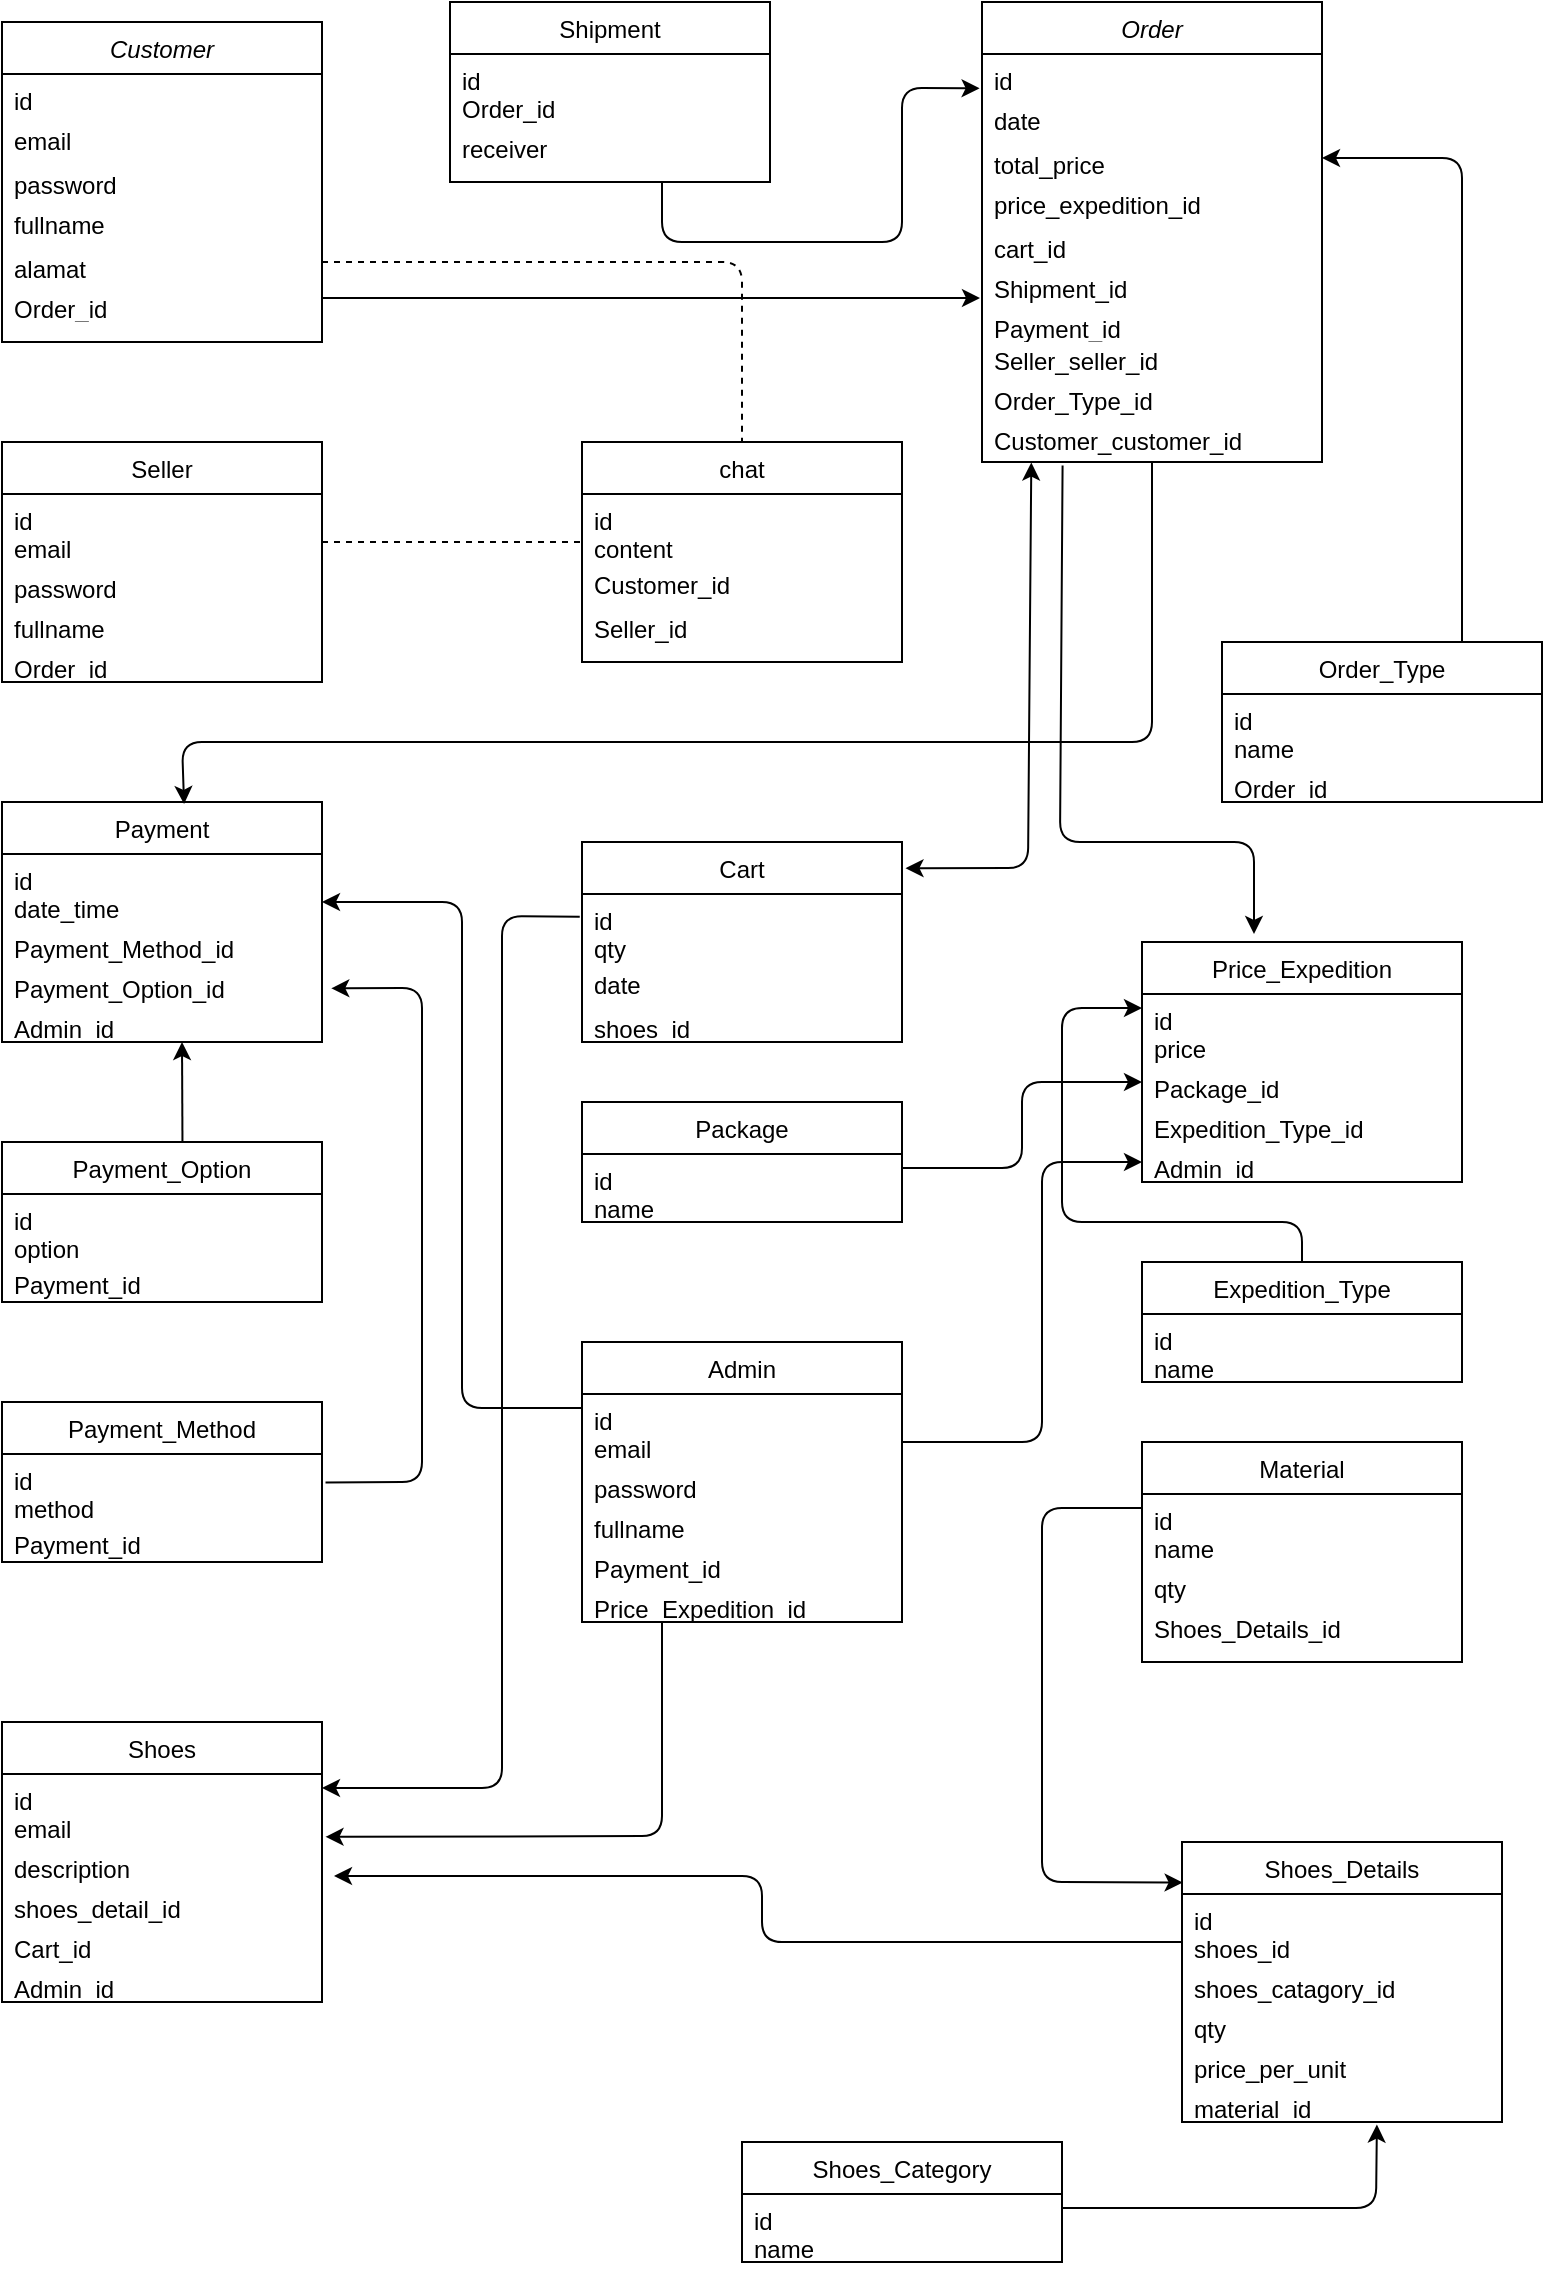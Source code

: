 <mxfile version="14.6.9" type="github">
  <diagram id="C5RBs43oDa-KdzZeNtuy" name="Page-1">
    <mxGraphModel dx="1304" dy="794" grid="1" gridSize="10" guides="1" tooltips="1" connect="1" arrows="1" fold="1" page="1" pageScale="1" pageWidth="827" pageHeight="1169" math="0" shadow="0">
      <root>
        <mxCell id="WIyWlLk6GJQsqaUBKTNV-0" />
        <mxCell id="WIyWlLk6GJQsqaUBKTNV-1" parent="WIyWlLk6GJQsqaUBKTNV-0" />
        <mxCell id="zkfFHV4jXpPFQw0GAbJ--0" value="Customer" style="swimlane;fontStyle=2;align=center;verticalAlign=top;childLayout=stackLayout;horizontal=1;startSize=26;horizontalStack=0;resizeParent=1;resizeLast=0;collapsible=1;marginBottom=0;rounded=0;shadow=0;strokeWidth=1;" parent="WIyWlLk6GJQsqaUBKTNV-1" vertex="1">
          <mxGeometry x="30" y="30" width="160" height="160" as="geometry">
            <mxRectangle x="220" y="120" width="160" height="26" as="alternateBounds" />
          </mxGeometry>
        </mxCell>
        <mxCell id="zkfFHV4jXpPFQw0GAbJ--1" value="id" style="text;align=left;verticalAlign=top;spacingLeft=4;spacingRight=4;overflow=hidden;rotatable=0;points=[[0,0.5],[1,0.5]];portConstraint=eastwest;" parent="zkfFHV4jXpPFQw0GAbJ--0" vertex="1">
          <mxGeometry y="26" width="160" height="20" as="geometry" />
        </mxCell>
        <mxCell id="zkfFHV4jXpPFQw0GAbJ--2" value="email" style="text;align=left;verticalAlign=top;spacingLeft=4;spacingRight=4;overflow=hidden;rotatable=0;points=[[0,0.5],[1,0.5]];portConstraint=eastwest;rounded=0;shadow=0;html=0;" parent="zkfFHV4jXpPFQw0GAbJ--0" vertex="1">
          <mxGeometry y="46" width="160" height="22" as="geometry" />
        </mxCell>
        <mxCell id="1R2MW2SFfJuGXuN4urj5-0" value="password" style="text;align=left;verticalAlign=top;spacingLeft=4;spacingRight=4;overflow=hidden;rotatable=0;points=[[0,0.5],[1,0.5]];portConstraint=eastwest;rounded=0;shadow=0;html=0;" vertex="1" parent="zkfFHV4jXpPFQw0GAbJ--0">
          <mxGeometry y="68" width="160" height="20" as="geometry" />
        </mxCell>
        <mxCell id="zkfFHV4jXpPFQw0GAbJ--3" value="fullname" style="text;align=left;verticalAlign=top;spacingLeft=4;spacingRight=4;overflow=hidden;rotatable=0;points=[[0,0.5],[1,0.5]];portConstraint=eastwest;rounded=0;shadow=0;html=0;" parent="zkfFHV4jXpPFQw0GAbJ--0" vertex="1">
          <mxGeometry y="88" width="160" height="22" as="geometry" />
        </mxCell>
        <mxCell id="1R2MW2SFfJuGXuN4urj5-1" value="alamat" style="text;align=left;verticalAlign=top;spacingLeft=4;spacingRight=4;overflow=hidden;rotatable=0;points=[[0,0.5],[1,0.5]];portConstraint=eastwest;rounded=0;shadow=0;html=0;" vertex="1" parent="zkfFHV4jXpPFQw0GAbJ--0">
          <mxGeometry y="110" width="160" height="20" as="geometry" />
        </mxCell>
        <mxCell id="1R2MW2SFfJuGXuN4urj5-2" value="Order_id" style="text;align=left;verticalAlign=top;spacingLeft=4;spacingRight=4;overflow=hidden;rotatable=0;points=[[0,0.5],[1,0.5]];portConstraint=eastwest;rounded=0;shadow=0;html=0;" vertex="1" parent="zkfFHV4jXpPFQw0GAbJ--0">
          <mxGeometry y="130" width="160" height="16" as="geometry" />
        </mxCell>
        <mxCell id="zkfFHV4jXpPFQw0GAbJ--6" value="Seller" style="swimlane;fontStyle=0;align=center;verticalAlign=top;childLayout=stackLayout;horizontal=1;startSize=26;horizontalStack=0;resizeParent=1;resizeLast=0;collapsible=1;marginBottom=0;rounded=0;shadow=0;strokeWidth=1;" parent="WIyWlLk6GJQsqaUBKTNV-1" vertex="1">
          <mxGeometry x="30" y="240" width="160" height="120" as="geometry">
            <mxRectangle x="130" y="380" width="160" height="26" as="alternateBounds" />
          </mxGeometry>
        </mxCell>
        <mxCell id="zkfFHV4jXpPFQw0GAbJ--7" value="id" style="text;align=left;verticalAlign=top;spacingLeft=4;spacingRight=4;overflow=hidden;rotatable=0;points=[[0,0.5],[1,0.5]];portConstraint=eastwest;" parent="zkfFHV4jXpPFQw0GAbJ--6" vertex="1">
          <mxGeometry y="26" width="160" height="14" as="geometry" />
        </mxCell>
        <mxCell id="zkfFHV4jXpPFQw0GAbJ--8" value="email" style="text;align=left;verticalAlign=top;spacingLeft=4;spacingRight=4;overflow=hidden;rotatable=0;points=[[0,0.5],[1,0.5]];portConstraint=eastwest;rounded=0;shadow=0;html=0;" parent="zkfFHV4jXpPFQw0GAbJ--6" vertex="1">
          <mxGeometry y="40" width="160" height="20" as="geometry" />
        </mxCell>
        <mxCell id="1R2MW2SFfJuGXuN4urj5-25" value="password" style="text;align=left;verticalAlign=top;spacingLeft=4;spacingRight=4;overflow=hidden;rotatable=0;points=[[0,0.5],[1,0.5]];portConstraint=eastwest;rounded=0;shadow=0;html=0;" vertex="1" parent="zkfFHV4jXpPFQw0GAbJ--6">
          <mxGeometry y="60" width="160" height="20" as="geometry" />
        </mxCell>
        <mxCell id="1R2MW2SFfJuGXuN4urj5-26" value="fullname" style="text;align=left;verticalAlign=top;spacingLeft=4;spacingRight=4;overflow=hidden;rotatable=0;points=[[0,0.5],[1,0.5]];portConstraint=eastwest;rounded=0;shadow=0;html=0;" vertex="1" parent="zkfFHV4jXpPFQw0GAbJ--6">
          <mxGeometry y="80" width="160" height="20" as="geometry" />
        </mxCell>
        <mxCell id="1R2MW2SFfJuGXuN4urj5-27" value="Order_id" style="text;align=left;verticalAlign=top;spacingLeft=4;spacingRight=4;overflow=hidden;rotatable=0;points=[[0,0.5],[1,0.5]];portConstraint=eastwest;rounded=0;shadow=0;html=0;" vertex="1" parent="zkfFHV4jXpPFQw0GAbJ--6">
          <mxGeometry y="100" width="160" height="20" as="geometry" />
        </mxCell>
        <mxCell id="zkfFHV4jXpPFQw0GAbJ--13" value="chat" style="swimlane;fontStyle=0;align=center;verticalAlign=top;childLayout=stackLayout;horizontal=1;startSize=26;horizontalStack=0;resizeParent=1;resizeLast=0;collapsible=1;marginBottom=0;rounded=0;shadow=0;strokeWidth=1;" parent="WIyWlLk6GJQsqaUBKTNV-1" vertex="1">
          <mxGeometry x="320" y="240" width="160" height="110" as="geometry">
            <mxRectangle x="340" y="380" width="170" height="26" as="alternateBounds" />
          </mxGeometry>
        </mxCell>
        <mxCell id="zkfFHV4jXpPFQw0GAbJ--14" value="id&#xa;" style="text;align=left;verticalAlign=top;spacingLeft=4;spacingRight=4;overflow=hidden;rotatable=0;points=[[0,0.5],[1,0.5]];portConstraint=eastwest;" parent="zkfFHV4jXpPFQw0GAbJ--13" vertex="1">
          <mxGeometry y="26" width="160" height="14" as="geometry" />
        </mxCell>
        <mxCell id="1R2MW2SFfJuGXuN4urj5-21" value="content" style="text;align=left;verticalAlign=top;spacingLeft=4;spacingRight=4;overflow=hidden;rotatable=0;points=[[0,0.5],[1,0.5]];portConstraint=eastwest;" vertex="1" parent="zkfFHV4jXpPFQw0GAbJ--13">
          <mxGeometry y="40" width="160" height="18" as="geometry" />
        </mxCell>
        <mxCell id="1R2MW2SFfJuGXuN4urj5-23" value="Customer_id" style="text;align=left;verticalAlign=top;spacingLeft=4;spacingRight=4;overflow=hidden;rotatable=0;points=[[0,0.5],[1,0.5]];portConstraint=eastwest;" vertex="1" parent="zkfFHV4jXpPFQw0GAbJ--13">
          <mxGeometry y="58" width="160" height="22" as="geometry" />
        </mxCell>
        <mxCell id="1R2MW2SFfJuGXuN4urj5-24" value="Seller_id" style="text;align=left;verticalAlign=top;spacingLeft=4;spacingRight=4;overflow=hidden;rotatable=0;points=[[0,0.5],[1,0.5]];portConstraint=eastwest;" vertex="1" parent="zkfFHV4jXpPFQw0GAbJ--13">
          <mxGeometry y="80" width="160" height="18" as="geometry" />
        </mxCell>
        <mxCell id="1R2MW2SFfJuGXuN4urj5-7" value="Order" style="swimlane;fontStyle=2;align=center;verticalAlign=top;childLayout=stackLayout;horizontal=1;startSize=26;horizontalStack=0;resizeParent=1;resizeLast=0;collapsible=1;marginBottom=0;rounded=0;shadow=0;strokeWidth=1;" vertex="1" parent="WIyWlLk6GJQsqaUBKTNV-1">
          <mxGeometry x="520" y="20" width="170" height="230" as="geometry">
            <mxRectangle x="220" y="120" width="160" height="26" as="alternateBounds" />
          </mxGeometry>
        </mxCell>
        <mxCell id="1R2MW2SFfJuGXuN4urj5-8" value="id" style="text;align=left;verticalAlign=top;spacingLeft=4;spacingRight=4;overflow=hidden;rotatable=0;points=[[0,0.5],[1,0.5]];portConstraint=eastwest;" vertex="1" parent="1R2MW2SFfJuGXuN4urj5-7">
          <mxGeometry y="26" width="170" height="20" as="geometry" />
        </mxCell>
        <mxCell id="1R2MW2SFfJuGXuN4urj5-9" value="date" style="text;align=left;verticalAlign=top;spacingLeft=4;spacingRight=4;overflow=hidden;rotatable=0;points=[[0,0.5],[1,0.5]];portConstraint=eastwest;rounded=0;shadow=0;html=0;" vertex="1" parent="1R2MW2SFfJuGXuN4urj5-7">
          <mxGeometry y="46" width="170" height="22" as="geometry" />
        </mxCell>
        <mxCell id="1R2MW2SFfJuGXuN4urj5-10" value="total_price" style="text;align=left;verticalAlign=top;spacingLeft=4;spacingRight=4;overflow=hidden;rotatable=0;points=[[0,0.5],[1,0.5]];portConstraint=eastwest;rounded=0;shadow=0;html=0;" vertex="1" parent="1R2MW2SFfJuGXuN4urj5-7">
          <mxGeometry y="68" width="170" height="20" as="geometry" />
        </mxCell>
        <mxCell id="1R2MW2SFfJuGXuN4urj5-11" value="price_expedition_id" style="text;align=left;verticalAlign=top;spacingLeft=4;spacingRight=4;overflow=hidden;rotatable=0;points=[[0,0.5],[1,0.5]];portConstraint=eastwest;rounded=0;shadow=0;html=0;" vertex="1" parent="1R2MW2SFfJuGXuN4urj5-7">
          <mxGeometry y="88" width="170" height="22" as="geometry" />
        </mxCell>
        <mxCell id="1R2MW2SFfJuGXuN4urj5-12" value="cart_id" style="text;align=left;verticalAlign=top;spacingLeft=4;spacingRight=4;overflow=hidden;rotatable=0;points=[[0,0.5],[1,0.5]];portConstraint=eastwest;rounded=0;shadow=0;html=0;" vertex="1" parent="1R2MW2SFfJuGXuN4urj5-7">
          <mxGeometry y="110" width="170" height="20" as="geometry" />
        </mxCell>
        <mxCell id="1R2MW2SFfJuGXuN4urj5-146" value="Shipment_id" style="text;align=left;verticalAlign=top;spacingLeft=4;spacingRight=4;overflow=hidden;rotatable=0;points=[[0,0.5],[1,0.5]];portConstraint=eastwest;" vertex="1" parent="1R2MW2SFfJuGXuN4urj5-7">
          <mxGeometry y="130" width="170" height="20" as="geometry" />
        </mxCell>
        <mxCell id="1R2MW2SFfJuGXuN4urj5-13" value="Payment_id" style="text;align=left;verticalAlign=top;spacingLeft=4;spacingRight=4;overflow=hidden;rotatable=0;points=[[0,0.5],[1,0.5]];portConstraint=eastwest;rounded=0;shadow=0;html=0;" vertex="1" parent="1R2MW2SFfJuGXuN4urj5-7">
          <mxGeometry y="150" width="170" height="16" as="geometry" />
        </mxCell>
        <mxCell id="1R2MW2SFfJuGXuN4urj5-19" value="Seller_seller_id" style="text;align=left;verticalAlign=top;spacingLeft=4;spacingRight=4;overflow=hidden;rotatable=0;points=[[0,0.5],[1,0.5]];portConstraint=eastwest;rounded=0;shadow=0;html=0;" vertex="1" parent="1R2MW2SFfJuGXuN4urj5-7">
          <mxGeometry y="166" width="170" height="20" as="geometry" />
        </mxCell>
        <mxCell id="1R2MW2SFfJuGXuN4urj5-18" value="Order_Type_id" style="text;align=left;verticalAlign=top;spacingLeft=4;spacingRight=4;overflow=hidden;rotatable=0;points=[[0,0.5],[1,0.5]];portConstraint=eastwest;rounded=0;shadow=0;html=0;" vertex="1" parent="1R2MW2SFfJuGXuN4urj5-7">
          <mxGeometry y="186" width="170" height="20" as="geometry" />
        </mxCell>
        <mxCell id="1R2MW2SFfJuGXuN4urj5-16" value="Customer_customer_id" style="text;align=left;verticalAlign=top;spacingLeft=4;spacingRight=4;overflow=hidden;rotatable=0;points=[[0,0.5],[1,0.5]];portConstraint=eastwest;rounded=0;shadow=0;html=0;" vertex="1" parent="1R2MW2SFfJuGXuN4urj5-7">
          <mxGeometry y="206" width="170" height="20" as="geometry" />
        </mxCell>
        <mxCell id="1R2MW2SFfJuGXuN4urj5-28" value="Order_Type" style="swimlane;fontStyle=0;align=center;verticalAlign=top;childLayout=stackLayout;horizontal=1;startSize=26;horizontalStack=0;resizeParent=1;resizeLast=0;collapsible=1;marginBottom=0;rounded=0;shadow=0;strokeWidth=1;" vertex="1" parent="WIyWlLk6GJQsqaUBKTNV-1">
          <mxGeometry x="640" y="340" width="160" height="80" as="geometry">
            <mxRectangle x="130" y="380" width="160" height="26" as="alternateBounds" />
          </mxGeometry>
        </mxCell>
        <mxCell id="1R2MW2SFfJuGXuN4urj5-29" value="id" style="text;align=left;verticalAlign=top;spacingLeft=4;spacingRight=4;overflow=hidden;rotatable=0;points=[[0,0.5],[1,0.5]];portConstraint=eastwest;" vertex="1" parent="1R2MW2SFfJuGXuN4urj5-28">
          <mxGeometry y="26" width="160" height="14" as="geometry" />
        </mxCell>
        <mxCell id="1R2MW2SFfJuGXuN4urj5-30" value="name" style="text;align=left;verticalAlign=top;spacingLeft=4;spacingRight=4;overflow=hidden;rotatable=0;points=[[0,0.5],[1,0.5]];portConstraint=eastwest;rounded=0;shadow=0;html=0;" vertex="1" parent="1R2MW2SFfJuGXuN4urj5-28">
          <mxGeometry y="40" width="160" height="20" as="geometry" />
        </mxCell>
        <mxCell id="1R2MW2SFfJuGXuN4urj5-31" value="Order_id" style="text;align=left;verticalAlign=top;spacingLeft=4;spacingRight=4;overflow=hidden;rotatable=0;points=[[0,0.5],[1,0.5]];portConstraint=eastwest;rounded=0;shadow=0;html=0;" vertex="1" parent="1R2MW2SFfJuGXuN4urj5-28">
          <mxGeometry y="60" width="160" height="20" as="geometry" />
        </mxCell>
        <mxCell id="1R2MW2SFfJuGXuN4urj5-34" value="Expedition_Type" style="swimlane;fontStyle=0;align=center;verticalAlign=top;childLayout=stackLayout;horizontal=1;startSize=26;horizontalStack=0;resizeParent=1;resizeLast=0;collapsible=1;marginBottom=0;rounded=0;shadow=0;strokeWidth=1;" vertex="1" parent="WIyWlLk6GJQsqaUBKTNV-1">
          <mxGeometry x="600" y="650" width="160" height="60" as="geometry">
            <mxRectangle x="130" y="380" width="160" height="26" as="alternateBounds" />
          </mxGeometry>
        </mxCell>
        <mxCell id="1R2MW2SFfJuGXuN4urj5-35" value="id" style="text;align=left;verticalAlign=top;spacingLeft=4;spacingRight=4;overflow=hidden;rotatable=0;points=[[0,0.5],[1,0.5]];portConstraint=eastwest;" vertex="1" parent="1R2MW2SFfJuGXuN4urj5-34">
          <mxGeometry y="26" width="160" height="14" as="geometry" />
        </mxCell>
        <mxCell id="1R2MW2SFfJuGXuN4urj5-36" value="name" style="text;align=left;verticalAlign=top;spacingLeft=4;spacingRight=4;overflow=hidden;rotatable=0;points=[[0,0.5],[1,0.5]];portConstraint=eastwest;rounded=0;shadow=0;html=0;" vertex="1" parent="1R2MW2SFfJuGXuN4urj5-34">
          <mxGeometry y="40" width="160" height="20" as="geometry" />
        </mxCell>
        <mxCell id="1R2MW2SFfJuGXuN4urj5-38" value="Price_Expedition" style="swimlane;fontStyle=0;align=center;verticalAlign=top;childLayout=stackLayout;horizontal=1;startSize=26;horizontalStack=0;resizeParent=1;resizeLast=0;collapsible=1;marginBottom=0;rounded=0;shadow=0;strokeWidth=1;" vertex="1" parent="WIyWlLk6GJQsqaUBKTNV-1">
          <mxGeometry x="600" y="490" width="160" height="120" as="geometry">
            <mxRectangle x="130" y="380" width="160" height="26" as="alternateBounds" />
          </mxGeometry>
        </mxCell>
        <mxCell id="1R2MW2SFfJuGXuN4urj5-39" value="id" style="text;align=left;verticalAlign=top;spacingLeft=4;spacingRight=4;overflow=hidden;rotatable=0;points=[[0,0.5],[1,0.5]];portConstraint=eastwest;" vertex="1" parent="1R2MW2SFfJuGXuN4urj5-38">
          <mxGeometry y="26" width="160" height="14" as="geometry" />
        </mxCell>
        <mxCell id="1R2MW2SFfJuGXuN4urj5-40" value="price" style="text;align=left;verticalAlign=top;spacingLeft=4;spacingRight=4;overflow=hidden;rotatable=0;points=[[0,0.5],[1,0.5]];portConstraint=eastwest;rounded=0;shadow=0;html=0;" vertex="1" parent="1R2MW2SFfJuGXuN4urj5-38">
          <mxGeometry y="40" width="160" height="20" as="geometry" />
        </mxCell>
        <mxCell id="1R2MW2SFfJuGXuN4urj5-41" value="Package_id" style="text;align=left;verticalAlign=top;spacingLeft=4;spacingRight=4;overflow=hidden;rotatable=0;points=[[0,0.5],[1,0.5]];portConstraint=eastwest;rounded=0;shadow=0;html=0;" vertex="1" parent="1R2MW2SFfJuGXuN4urj5-38">
          <mxGeometry y="60" width="160" height="20" as="geometry" />
        </mxCell>
        <mxCell id="1R2MW2SFfJuGXuN4urj5-42" value="Expedition_Type_id" style="text;align=left;verticalAlign=top;spacingLeft=4;spacingRight=4;overflow=hidden;rotatable=0;points=[[0,0.5],[1,0.5]];portConstraint=eastwest;rounded=0;shadow=0;html=0;" vertex="1" parent="1R2MW2SFfJuGXuN4urj5-38">
          <mxGeometry y="80" width="160" height="20" as="geometry" />
        </mxCell>
        <mxCell id="1R2MW2SFfJuGXuN4urj5-43" value="Admin_id" style="text;align=left;verticalAlign=top;spacingLeft=4;spacingRight=4;overflow=hidden;rotatable=0;points=[[0,0.5],[1,0.5]];portConstraint=eastwest;rounded=0;shadow=0;html=0;" vertex="1" parent="1R2MW2SFfJuGXuN4urj5-38">
          <mxGeometry y="100" width="160" height="20" as="geometry" />
        </mxCell>
        <mxCell id="1R2MW2SFfJuGXuN4urj5-47" value="Cart" style="swimlane;fontStyle=0;align=center;verticalAlign=top;childLayout=stackLayout;horizontal=1;startSize=26;horizontalStack=0;resizeParent=1;resizeLast=0;collapsible=1;marginBottom=0;rounded=0;shadow=0;strokeWidth=1;" vertex="1" parent="WIyWlLk6GJQsqaUBKTNV-1">
          <mxGeometry x="320" y="440" width="160" height="100" as="geometry">
            <mxRectangle x="340" y="380" width="170" height="26" as="alternateBounds" />
          </mxGeometry>
        </mxCell>
        <mxCell id="1R2MW2SFfJuGXuN4urj5-48" value="id" style="text;align=left;verticalAlign=top;spacingLeft=4;spacingRight=4;overflow=hidden;rotatable=0;points=[[0,0.5],[1,0.5]];portConstraint=eastwest;" vertex="1" parent="1R2MW2SFfJuGXuN4urj5-47">
          <mxGeometry y="26" width="160" height="14" as="geometry" />
        </mxCell>
        <mxCell id="1R2MW2SFfJuGXuN4urj5-49" value="qty" style="text;align=left;verticalAlign=top;spacingLeft=4;spacingRight=4;overflow=hidden;rotatable=0;points=[[0,0.5],[1,0.5]];portConstraint=eastwest;" vertex="1" parent="1R2MW2SFfJuGXuN4urj5-47">
          <mxGeometry y="40" width="160" height="18" as="geometry" />
        </mxCell>
        <mxCell id="1R2MW2SFfJuGXuN4urj5-50" value="date" style="text;align=left;verticalAlign=top;spacingLeft=4;spacingRight=4;overflow=hidden;rotatable=0;points=[[0,0.5],[1,0.5]];portConstraint=eastwest;" vertex="1" parent="1R2MW2SFfJuGXuN4urj5-47">
          <mxGeometry y="58" width="160" height="22" as="geometry" />
        </mxCell>
        <mxCell id="1R2MW2SFfJuGXuN4urj5-51" value="shoes_id" style="text;align=left;verticalAlign=top;spacingLeft=4;spacingRight=4;overflow=hidden;rotatable=0;points=[[0,0.5],[1,0.5]];portConstraint=eastwest;" vertex="1" parent="1R2MW2SFfJuGXuN4urj5-47">
          <mxGeometry y="80" width="160" height="18" as="geometry" />
        </mxCell>
        <mxCell id="1R2MW2SFfJuGXuN4urj5-52" value="Payment" style="swimlane;fontStyle=0;align=center;verticalAlign=top;childLayout=stackLayout;horizontal=1;startSize=26;horizontalStack=0;resizeParent=1;resizeLast=0;collapsible=1;marginBottom=0;rounded=0;shadow=0;strokeWidth=1;" vertex="1" parent="WIyWlLk6GJQsqaUBKTNV-1">
          <mxGeometry x="30" y="420" width="160" height="120" as="geometry">
            <mxRectangle x="130" y="380" width="160" height="26" as="alternateBounds" />
          </mxGeometry>
        </mxCell>
        <mxCell id="1R2MW2SFfJuGXuN4urj5-53" value="id" style="text;align=left;verticalAlign=top;spacingLeft=4;spacingRight=4;overflow=hidden;rotatable=0;points=[[0,0.5],[1,0.5]];portConstraint=eastwest;" vertex="1" parent="1R2MW2SFfJuGXuN4urj5-52">
          <mxGeometry y="26" width="160" height="14" as="geometry" />
        </mxCell>
        <mxCell id="1R2MW2SFfJuGXuN4urj5-54" value="date_time" style="text;align=left;verticalAlign=top;spacingLeft=4;spacingRight=4;overflow=hidden;rotatable=0;points=[[0,0.5],[1,0.5]];portConstraint=eastwest;rounded=0;shadow=0;html=0;" vertex="1" parent="1R2MW2SFfJuGXuN4urj5-52">
          <mxGeometry y="40" width="160" height="20" as="geometry" />
        </mxCell>
        <mxCell id="1R2MW2SFfJuGXuN4urj5-55" value="Payment_Method_id" style="text;align=left;verticalAlign=top;spacingLeft=4;spacingRight=4;overflow=hidden;rotatable=0;points=[[0,0.5],[1,0.5]];portConstraint=eastwest;rounded=0;shadow=0;html=0;" vertex="1" parent="1R2MW2SFfJuGXuN4urj5-52">
          <mxGeometry y="60" width="160" height="20" as="geometry" />
        </mxCell>
        <mxCell id="1R2MW2SFfJuGXuN4urj5-56" value="Payment_Option_id" style="text;align=left;verticalAlign=top;spacingLeft=4;spacingRight=4;overflow=hidden;rotatable=0;points=[[0,0.5],[1,0.5]];portConstraint=eastwest;rounded=0;shadow=0;html=0;" vertex="1" parent="1R2MW2SFfJuGXuN4urj5-52">
          <mxGeometry y="80" width="160" height="20" as="geometry" />
        </mxCell>
        <mxCell id="1R2MW2SFfJuGXuN4urj5-57" value="Admin_id" style="text;align=left;verticalAlign=top;spacingLeft=4;spacingRight=4;overflow=hidden;rotatable=0;points=[[0,0.5],[1,0.5]];portConstraint=eastwest;rounded=0;shadow=0;html=0;" vertex="1" parent="1R2MW2SFfJuGXuN4urj5-52">
          <mxGeometry y="100" width="160" height="20" as="geometry" />
        </mxCell>
        <mxCell id="1R2MW2SFfJuGXuN4urj5-58" value="Payment_Option" style="swimlane;fontStyle=0;align=center;verticalAlign=top;childLayout=stackLayout;horizontal=1;startSize=26;horizontalStack=0;resizeParent=1;resizeLast=0;collapsible=1;marginBottom=0;rounded=0;shadow=0;strokeWidth=1;" vertex="1" parent="WIyWlLk6GJQsqaUBKTNV-1">
          <mxGeometry x="30" y="590" width="160" height="80" as="geometry">
            <mxRectangle x="340" y="380" width="170" height="26" as="alternateBounds" />
          </mxGeometry>
        </mxCell>
        <mxCell id="1R2MW2SFfJuGXuN4urj5-59" value="id&#xa;" style="text;align=left;verticalAlign=top;spacingLeft=4;spacingRight=4;overflow=hidden;rotatable=0;points=[[0,0.5],[1,0.5]];portConstraint=eastwest;" vertex="1" parent="1R2MW2SFfJuGXuN4urj5-58">
          <mxGeometry y="26" width="160" height="14" as="geometry" />
        </mxCell>
        <mxCell id="1R2MW2SFfJuGXuN4urj5-60" value="option" style="text;align=left;verticalAlign=top;spacingLeft=4;spacingRight=4;overflow=hidden;rotatable=0;points=[[0,0.5],[1,0.5]];portConstraint=eastwest;" vertex="1" parent="1R2MW2SFfJuGXuN4urj5-58">
          <mxGeometry y="40" width="160" height="18" as="geometry" />
        </mxCell>
        <mxCell id="1R2MW2SFfJuGXuN4urj5-61" value="Payment_id" style="text;align=left;verticalAlign=top;spacingLeft=4;spacingRight=4;overflow=hidden;rotatable=0;points=[[0,0.5],[1,0.5]];portConstraint=eastwest;" vertex="1" parent="1R2MW2SFfJuGXuN4urj5-58">
          <mxGeometry y="58" width="160" height="22" as="geometry" />
        </mxCell>
        <mxCell id="1R2MW2SFfJuGXuN4urj5-63" value="Package" style="swimlane;fontStyle=0;align=center;verticalAlign=top;childLayout=stackLayout;horizontal=1;startSize=26;horizontalStack=0;resizeParent=1;resizeLast=0;collapsible=1;marginBottom=0;rounded=0;shadow=0;strokeWidth=1;" vertex="1" parent="WIyWlLk6GJQsqaUBKTNV-1">
          <mxGeometry x="320" y="570" width="160" height="60" as="geometry">
            <mxRectangle x="130" y="380" width="160" height="26" as="alternateBounds" />
          </mxGeometry>
        </mxCell>
        <mxCell id="1R2MW2SFfJuGXuN4urj5-64" value="id" style="text;align=left;verticalAlign=top;spacingLeft=4;spacingRight=4;overflow=hidden;rotatable=0;points=[[0,0.5],[1,0.5]];portConstraint=eastwest;" vertex="1" parent="1R2MW2SFfJuGXuN4urj5-63">
          <mxGeometry y="26" width="160" height="14" as="geometry" />
        </mxCell>
        <mxCell id="1R2MW2SFfJuGXuN4urj5-65" value="name" style="text;align=left;verticalAlign=top;spacingLeft=4;spacingRight=4;overflow=hidden;rotatable=0;points=[[0,0.5],[1,0.5]];portConstraint=eastwest;rounded=0;shadow=0;html=0;" vertex="1" parent="1R2MW2SFfJuGXuN4urj5-63">
          <mxGeometry y="40" width="160" height="20" as="geometry" />
        </mxCell>
        <mxCell id="1R2MW2SFfJuGXuN4urj5-66" value="Payment_Method" style="swimlane;fontStyle=0;align=center;verticalAlign=top;childLayout=stackLayout;horizontal=1;startSize=26;horizontalStack=0;resizeParent=1;resizeLast=0;collapsible=1;marginBottom=0;rounded=0;shadow=0;strokeWidth=1;" vertex="1" parent="WIyWlLk6GJQsqaUBKTNV-1">
          <mxGeometry x="30" y="720" width="160" height="80" as="geometry">
            <mxRectangle x="340" y="380" width="170" height="26" as="alternateBounds" />
          </mxGeometry>
        </mxCell>
        <mxCell id="1R2MW2SFfJuGXuN4urj5-67" value="id&#xa;" style="text;align=left;verticalAlign=top;spacingLeft=4;spacingRight=4;overflow=hidden;rotatable=0;points=[[0,0.5],[1,0.5]];portConstraint=eastwest;" vertex="1" parent="1R2MW2SFfJuGXuN4urj5-66">
          <mxGeometry y="26" width="160" height="14" as="geometry" />
        </mxCell>
        <mxCell id="1R2MW2SFfJuGXuN4urj5-68" value="method" style="text;align=left;verticalAlign=top;spacingLeft=4;spacingRight=4;overflow=hidden;rotatable=0;points=[[0,0.5],[1,0.5]];portConstraint=eastwest;" vertex="1" parent="1R2MW2SFfJuGXuN4urj5-66">
          <mxGeometry y="40" width="160" height="18" as="geometry" />
        </mxCell>
        <mxCell id="1R2MW2SFfJuGXuN4urj5-69" value="Payment_id" style="text;align=left;verticalAlign=top;spacingLeft=4;spacingRight=4;overflow=hidden;rotatable=0;points=[[0,0.5],[1,0.5]];portConstraint=eastwest;" vertex="1" parent="1R2MW2SFfJuGXuN4urj5-66">
          <mxGeometry y="58" width="160" height="22" as="geometry" />
        </mxCell>
        <mxCell id="1R2MW2SFfJuGXuN4urj5-70" value="Admin" style="swimlane;fontStyle=0;align=center;verticalAlign=top;childLayout=stackLayout;horizontal=1;startSize=26;horizontalStack=0;resizeParent=1;resizeLast=0;collapsible=1;marginBottom=0;rounded=0;shadow=0;strokeWidth=1;" vertex="1" parent="WIyWlLk6GJQsqaUBKTNV-1">
          <mxGeometry x="320" y="690" width="160" height="140" as="geometry">
            <mxRectangle x="130" y="380" width="160" height="26" as="alternateBounds" />
          </mxGeometry>
        </mxCell>
        <mxCell id="1R2MW2SFfJuGXuN4urj5-71" value="id" style="text;align=left;verticalAlign=top;spacingLeft=4;spacingRight=4;overflow=hidden;rotatable=0;points=[[0,0.5],[1,0.5]];portConstraint=eastwest;" vertex="1" parent="1R2MW2SFfJuGXuN4urj5-70">
          <mxGeometry y="26" width="160" height="14" as="geometry" />
        </mxCell>
        <mxCell id="1R2MW2SFfJuGXuN4urj5-72" value="email" style="text;align=left;verticalAlign=top;spacingLeft=4;spacingRight=4;overflow=hidden;rotatable=0;points=[[0,0.5],[1,0.5]];portConstraint=eastwest;rounded=0;shadow=0;html=0;" vertex="1" parent="1R2MW2SFfJuGXuN4urj5-70">
          <mxGeometry y="40" width="160" height="20" as="geometry" />
        </mxCell>
        <mxCell id="1R2MW2SFfJuGXuN4urj5-73" value="password" style="text;align=left;verticalAlign=top;spacingLeft=4;spacingRight=4;overflow=hidden;rotatable=0;points=[[0,0.5],[1,0.5]];portConstraint=eastwest;rounded=0;shadow=0;html=0;" vertex="1" parent="1R2MW2SFfJuGXuN4urj5-70">
          <mxGeometry y="60" width="160" height="20" as="geometry" />
        </mxCell>
        <mxCell id="1R2MW2SFfJuGXuN4urj5-74" value="fullname" style="text;align=left;verticalAlign=top;spacingLeft=4;spacingRight=4;overflow=hidden;rotatable=0;points=[[0,0.5],[1,0.5]];portConstraint=eastwest;rounded=0;shadow=0;html=0;" vertex="1" parent="1R2MW2SFfJuGXuN4urj5-70">
          <mxGeometry y="80" width="160" height="20" as="geometry" />
        </mxCell>
        <mxCell id="1R2MW2SFfJuGXuN4urj5-75" value="Payment_id" style="text;align=left;verticalAlign=top;spacingLeft=4;spacingRight=4;overflow=hidden;rotatable=0;points=[[0,0.5],[1,0.5]];portConstraint=eastwest;rounded=0;shadow=0;html=0;" vertex="1" parent="1R2MW2SFfJuGXuN4urj5-70">
          <mxGeometry y="100" width="160" height="20" as="geometry" />
        </mxCell>
        <mxCell id="1R2MW2SFfJuGXuN4urj5-76" value="Price_Expedition_id" style="text;align=left;verticalAlign=top;spacingLeft=4;spacingRight=4;overflow=hidden;rotatable=0;points=[[0,0.5],[1,0.5]];portConstraint=eastwest;rounded=0;shadow=0;html=0;" vertex="1" parent="1R2MW2SFfJuGXuN4urj5-70">
          <mxGeometry y="120" width="160" height="20" as="geometry" />
        </mxCell>
        <mxCell id="1R2MW2SFfJuGXuN4urj5-77" value="Material" style="swimlane;fontStyle=0;align=center;verticalAlign=top;childLayout=stackLayout;horizontal=1;startSize=26;horizontalStack=0;resizeParent=1;resizeLast=0;collapsible=1;marginBottom=0;rounded=0;shadow=0;strokeWidth=1;" vertex="1" parent="WIyWlLk6GJQsqaUBKTNV-1">
          <mxGeometry x="600" y="740" width="160" height="110" as="geometry">
            <mxRectangle x="130" y="380" width="160" height="26" as="alternateBounds" />
          </mxGeometry>
        </mxCell>
        <mxCell id="1R2MW2SFfJuGXuN4urj5-78" value="id" style="text;align=left;verticalAlign=top;spacingLeft=4;spacingRight=4;overflow=hidden;rotatable=0;points=[[0,0.5],[1,0.5]];portConstraint=eastwest;" vertex="1" parent="1R2MW2SFfJuGXuN4urj5-77">
          <mxGeometry y="26" width="160" height="14" as="geometry" />
        </mxCell>
        <mxCell id="1R2MW2SFfJuGXuN4urj5-79" value="name" style="text;align=left;verticalAlign=top;spacingLeft=4;spacingRight=4;overflow=hidden;rotatable=0;points=[[0,0.5],[1,0.5]];portConstraint=eastwest;rounded=0;shadow=0;html=0;" vertex="1" parent="1R2MW2SFfJuGXuN4urj5-77">
          <mxGeometry y="40" width="160" height="20" as="geometry" />
        </mxCell>
        <mxCell id="1R2MW2SFfJuGXuN4urj5-80" value="qty" style="text;align=left;verticalAlign=top;spacingLeft=4;spacingRight=4;overflow=hidden;rotatable=0;points=[[0,0.5],[1,0.5]];portConstraint=eastwest;rounded=0;shadow=0;html=0;" vertex="1" parent="1R2MW2SFfJuGXuN4urj5-77">
          <mxGeometry y="60" width="160" height="20" as="geometry" />
        </mxCell>
        <mxCell id="1R2MW2SFfJuGXuN4urj5-81" value="Shoes_Details_id" style="text;align=left;verticalAlign=top;spacingLeft=4;spacingRight=4;overflow=hidden;rotatable=0;points=[[0,0.5],[1,0.5]];portConstraint=eastwest;rounded=0;shadow=0;html=0;" vertex="1" parent="1R2MW2SFfJuGXuN4urj5-77">
          <mxGeometry y="80" width="160" height="20" as="geometry" />
        </mxCell>
        <mxCell id="1R2MW2SFfJuGXuN4urj5-83" value="Shoes_Details" style="swimlane;fontStyle=0;align=center;verticalAlign=top;childLayout=stackLayout;horizontal=1;startSize=26;horizontalStack=0;resizeParent=1;resizeLast=0;collapsible=1;marginBottom=0;rounded=0;shadow=0;strokeWidth=1;" vertex="1" parent="WIyWlLk6GJQsqaUBKTNV-1">
          <mxGeometry x="620" y="940" width="160" height="140" as="geometry">
            <mxRectangle x="130" y="380" width="160" height="26" as="alternateBounds" />
          </mxGeometry>
        </mxCell>
        <mxCell id="1R2MW2SFfJuGXuN4urj5-84" value="id" style="text;align=left;verticalAlign=top;spacingLeft=4;spacingRight=4;overflow=hidden;rotatable=0;points=[[0,0.5],[1,0.5]];portConstraint=eastwest;" vertex="1" parent="1R2MW2SFfJuGXuN4urj5-83">
          <mxGeometry y="26" width="160" height="14" as="geometry" />
        </mxCell>
        <mxCell id="1R2MW2SFfJuGXuN4urj5-85" value="shoes_id" style="text;align=left;verticalAlign=top;spacingLeft=4;spacingRight=4;overflow=hidden;rotatable=0;points=[[0,0.5],[1,0.5]];portConstraint=eastwest;rounded=0;shadow=0;html=0;" vertex="1" parent="1R2MW2SFfJuGXuN4urj5-83">
          <mxGeometry y="40" width="160" height="20" as="geometry" />
        </mxCell>
        <mxCell id="1R2MW2SFfJuGXuN4urj5-86" value="shoes_catagory_id" style="text;align=left;verticalAlign=top;spacingLeft=4;spacingRight=4;overflow=hidden;rotatable=0;points=[[0,0.5],[1,0.5]];portConstraint=eastwest;rounded=0;shadow=0;html=0;" vertex="1" parent="1R2MW2SFfJuGXuN4urj5-83">
          <mxGeometry y="60" width="160" height="20" as="geometry" />
        </mxCell>
        <mxCell id="1R2MW2SFfJuGXuN4urj5-87" value="qty" style="text;align=left;verticalAlign=top;spacingLeft=4;spacingRight=4;overflow=hidden;rotatable=0;points=[[0,0.5],[1,0.5]];portConstraint=eastwest;rounded=0;shadow=0;html=0;" vertex="1" parent="1R2MW2SFfJuGXuN4urj5-83">
          <mxGeometry y="80" width="160" height="20" as="geometry" />
        </mxCell>
        <mxCell id="1R2MW2SFfJuGXuN4urj5-88" value="price_per_unit" style="text;align=left;verticalAlign=top;spacingLeft=4;spacingRight=4;overflow=hidden;rotatable=0;points=[[0,0.5],[1,0.5]];portConstraint=eastwest;rounded=0;shadow=0;html=0;" vertex="1" parent="1R2MW2SFfJuGXuN4urj5-83">
          <mxGeometry y="100" width="160" height="20" as="geometry" />
        </mxCell>
        <mxCell id="1R2MW2SFfJuGXuN4urj5-89" value="material_id" style="text;align=left;verticalAlign=top;spacingLeft=4;spacingRight=4;overflow=hidden;rotatable=0;points=[[0,0.5],[1,0.5]];portConstraint=eastwest;rounded=0;shadow=0;html=0;" vertex="1" parent="1R2MW2SFfJuGXuN4urj5-83">
          <mxGeometry y="120" width="160" height="20" as="geometry" />
        </mxCell>
        <mxCell id="1R2MW2SFfJuGXuN4urj5-90" value="Shoes_Category" style="swimlane;fontStyle=0;align=center;verticalAlign=top;childLayout=stackLayout;horizontal=1;startSize=26;horizontalStack=0;resizeParent=1;resizeLast=0;collapsible=1;marginBottom=0;rounded=0;shadow=0;strokeWidth=1;" vertex="1" parent="WIyWlLk6GJQsqaUBKTNV-1">
          <mxGeometry x="400" y="1090" width="160" height="60" as="geometry">
            <mxRectangle x="130" y="380" width="160" height="26" as="alternateBounds" />
          </mxGeometry>
        </mxCell>
        <mxCell id="1R2MW2SFfJuGXuN4urj5-91" value="id" style="text;align=left;verticalAlign=top;spacingLeft=4;spacingRight=4;overflow=hidden;rotatable=0;points=[[0,0.5],[1,0.5]];portConstraint=eastwest;" vertex="1" parent="1R2MW2SFfJuGXuN4urj5-90">
          <mxGeometry y="26" width="160" height="14" as="geometry" />
        </mxCell>
        <mxCell id="1R2MW2SFfJuGXuN4urj5-92" value="name" style="text;align=left;verticalAlign=top;spacingLeft=4;spacingRight=4;overflow=hidden;rotatable=0;points=[[0,0.5],[1,0.5]];portConstraint=eastwest;rounded=0;shadow=0;html=0;" vertex="1" parent="1R2MW2SFfJuGXuN4urj5-90">
          <mxGeometry y="40" width="160" height="20" as="geometry" />
        </mxCell>
        <mxCell id="1R2MW2SFfJuGXuN4urj5-93" value="Shoes" style="swimlane;fontStyle=0;align=center;verticalAlign=top;childLayout=stackLayout;horizontal=1;startSize=26;horizontalStack=0;resizeParent=1;resizeLast=0;collapsible=1;marginBottom=0;rounded=0;shadow=0;strokeWidth=1;" vertex="1" parent="WIyWlLk6GJQsqaUBKTNV-1">
          <mxGeometry x="30" y="880" width="160" height="140" as="geometry">
            <mxRectangle x="130" y="380" width="160" height="26" as="alternateBounds" />
          </mxGeometry>
        </mxCell>
        <mxCell id="1R2MW2SFfJuGXuN4urj5-94" value="id" style="text;align=left;verticalAlign=top;spacingLeft=4;spacingRight=4;overflow=hidden;rotatable=0;points=[[0,0.5],[1,0.5]];portConstraint=eastwest;" vertex="1" parent="1R2MW2SFfJuGXuN4urj5-93">
          <mxGeometry y="26" width="160" height="14" as="geometry" />
        </mxCell>
        <mxCell id="1R2MW2SFfJuGXuN4urj5-95" value="email" style="text;align=left;verticalAlign=top;spacingLeft=4;spacingRight=4;overflow=hidden;rotatable=0;points=[[0,0.5],[1,0.5]];portConstraint=eastwest;rounded=0;shadow=0;html=0;" vertex="1" parent="1R2MW2SFfJuGXuN4urj5-93">
          <mxGeometry y="40" width="160" height="20" as="geometry" />
        </mxCell>
        <mxCell id="1R2MW2SFfJuGXuN4urj5-96" value="description" style="text;align=left;verticalAlign=top;spacingLeft=4;spacingRight=4;overflow=hidden;rotatable=0;points=[[0,0.5],[1,0.5]];portConstraint=eastwest;rounded=0;shadow=0;html=0;" vertex="1" parent="1R2MW2SFfJuGXuN4urj5-93">
          <mxGeometry y="60" width="160" height="20" as="geometry" />
        </mxCell>
        <mxCell id="1R2MW2SFfJuGXuN4urj5-97" value="shoes_detail_id" style="text;align=left;verticalAlign=top;spacingLeft=4;spacingRight=4;overflow=hidden;rotatable=0;points=[[0,0.5],[1,0.5]];portConstraint=eastwest;rounded=0;shadow=0;html=0;" vertex="1" parent="1R2MW2SFfJuGXuN4urj5-93">
          <mxGeometry y="80" width="160" height="20" as="geometry" />
        </mxCell>
        <mxCell id="1R2MW2SFfJuGXuN4urj5-98" value="Cart_id" style="text;align=left;verticalAlign=top;spacingLeft=4;spacingRight=4;overflow=hidden;rotatable=0;points=[[0,0.5],[1,0.5]];portConstraint=eastwest;rounded=0;shadow=0;html=0;" vertex="1" parent="1R2MW2SFfJuGXuN4urj5-93">
          <mxGeometry y="100" width="160" height="20" as="geometry" />
        </mxCell>
        <mxCell id="1R2MW2SFfJuGXuN4urj5-99" value="Admin_id" style="text;align=left;verticalAlign=top;spacingLeft=4;spacingRight=4;overflow=hidden;rotatable=0;points=[[0,0.5],[1,0.5]];portConstraint=eastwest;rounded=0;shadow=0;html=0;" vertex="1" parent="1R2MW2SFfJuGXuN4urj5-93">
          <mxGeometry y="120" width="160" height="20" as="geometry" />
        </mxCell>
        <mxCell id="1R2MW2SFfJuGXuN4urj5-103" value="" style="endArrow=none;dashed=1;html=1;entryX=0.5;entryY=0;entryDx=0;entryDy=0;exitX=1;exitY=0.5;exitDx=0;exitDy=0;" edge="1" parent="WIyWlLk6GJQsqaUBKTNV-1" source="1R2MW2SFfJuGXuN4urj5-1" target="zkfFHV4jXpPFQw0GAbJ--13">
          <mxGeometry width="50" height="50" relative="1" as="geometry">
            <mxPoint x="280" y="150" as="sourcePoint" />
            <mxPoint x="360" y="150" as="targetPoint" />
            <Array as="points">
              <mxPoint x="400" y="150" />
            </Array>
          </mxGeometry>
        </mxCell>
        <mxCell id="1R2MW2SFfJuGXuN4urj5-104" value="" style="endArrow=classic;html=1;exitX=1;exitY=0.5;exitDx=0;exitDy=0;" edge="1" parent="WIyWlLk6GJQsqaUBKTNV-1" source="1R2MW2SFfJuGXuN4urj5-2">
          <mxGeometry width="50" height="50" relative="1" as="geometry">
            <mxPoint x="225" y="118" as="sourcePoint" />
            <mxPoint x="519" y="168" as="targetPoint" />
            <Array as="points" />
          </mxGeometry>
        </mxCell>
        <mxCell id="1R2MW2SFfJuGXuN4urj5-107" value="" style="endArrow=none;dashed=1;html=1;exitX=1;exitY=0.5;exitDx=0;exitDy=0;" edge="1" parent="WIyWlLk6GJQsqaUBKTNV-1" source="zkfFHV4jXpPFQw0GAbJ--8">
          <mxGeometry width="50" height="50" relative="1" as="geometry">
            <mxPoint x="280" y="380" as="sourcePoint" />
            <mxPoint x="319" y="290" as="targetPoint" />
          </mxGeometry>
        </mxCell>
        <mxCell id="1R2MW2SFfJuGXuN4urj5-113" value="" style="endArrow=classic;html=1;entryX=1;entryY=0.5;entryDx=0;entryDy=0;" edge="1" parent="WIyWlLk6GJQsqaUBKTNV-1" target="1R2MW2SFfJuGXuN4urj5-10">
          <mxGeometry width="50" height="50" relative="1" as="geometry">
            <mxPoint x="760" y="340" as="sourcePoint" />
            <mxPoint x="810" y="290" as="targetPoint" />
            <Array as="points">
              <mxPoint x="760" y="98" />
            </Array>
          </mxGeometry>
        </mxCell>
        <mxCell id="1R2MW2SFfJuGXuN4urj5-116" value="" style="endArrow=classic;html=1;exitX=0.5;exitY=1;exitDx=0;exitDy=0;entryX=0.569;entryY=0.008;entryDx=0;entryDy=0;entryPerimeter=0;" edge="1" parent="WIyWlLk6GJQsqaUBKTNV-1" source="1R2MW2SFfJuGXuN4urj5-7" target="1R2MW2SFfJuGXuN4urj5-52">
          <mxGeometry width="50" height="50" relative="1" as="geometry">
            <mxPoint x="607.21" y="273.742" as="sourcePoint" />
            <mxPoint x="500" y="300" as="targetPoint" />
            <Array as="points">
              <mxPoint x="605" y="390" />
              <mxPoint x="120" y="390" />
            </Array>
          </mxGeometry>
        </mxCell>
        <mxCell id="1R2MW2SFfJuGXuN4urj5-119" value="" style="endArrow=classic;html=1;exitX=0.237;exitY=1.286;exitDx=0;exitDy=0;exitPerimeter=0;" edge="1" parent="WIyWlLk6GJQsqaUBKTNV-1" source="1R2MW2SFfJuGXuN4urj5-16">
          <mxGeometry width="50" height="50" relative="1" as="geometry">
            <mxPoint x="561.31" y="271.636" as="sourcePoint" />
            <mxPoint x="656" y="486" as="targetPoint" />
            <Array as="points">
              <mxPoint x="559" y="440" />
              <mxPoint x="656" y="440" />
            </Array>
          </mxGeometry>
        </mxCell>
        <mxCell id="1R2MW2SFfJuGXuN4urj5-122" value="" style="endArrow=classic;html=1;exitX=1;exitY=0.5;exitDx=0;exitDy=0;entryX=0.609;entryY=1.064;entryDx=0;entryDy=0;entryPerimeter=0;" edge="1" parent="WIyWlLk6GJQsqaUBKTNV-1" source="1R2MW2SFfJuGXuN4urj5-91" target="1R2MW2SFfJuGXuN4urj5-89">
          <mxGeometry width="50" height="50" relative="1" as="geometry">
            <mxPoint x="530" y="930" as="sourcePoint" />
            <mxPoint x="580" y="880" as="targetPoint" />
            <Array as="points">
              <mxPoint x="717" y="1123" />
            </Array>
          </mxGeometry>
        </mxCell>
        <mxCell id="1R2MW2SFfJuGXuN4urj5-123" value="" style="endArrow=classic;html=1;exitX=0.5;exitY=0;exitDx=0;exitDy=0;entryX=0;entryY=0.5;entryDx=0;entryDy=0;" edge="1" parent="WIyWlLk6GJQsqaUBKTNV-1" source="1R2MW2SFfJuGXuN4urj5-34" target="1R2MW2SFfJuGXuN4urj5-39">
          <mxGeometry width="50" height="50" relative="1" as="geometry">
            <mxPoint x="490" y="550" as="sourcePoint" />
            <mxPoint x="540" y="500" as="targetPoint" />
            <Array as="points">
              <mxPoint x="680" y="630" />
              <mxPoint x="560" y="630" />
              <mxPoint x="560" y="523" />
            </Array>
          </mxGeometry>
        </mxCell>
        <mxCell id="1R2MW2SFfJuGXuN4urj5-124" value="" style="endArrow=classic;html=1;exitX=1;exitY=0.5;exitDx=0;exitDy=0;entryX=0;entryY=0.5;entryDx=0;entryDy=0;" edge="1" parent="WIyWlLk6GJQsqaUBKTNV-1" source="1R2MW2SFfJuGXuN4urj5-64" target="1R2MW2SFfJuGXuN4urj5-41">
          <mxGeometry width="50" height="50" relative="1" as="geometry">
            <mxPoint x="440" y="630" as="sourcePoint" />
            <mxPoint x="490" y="580" as="targetPoint" />
            <Array as="points">
              <mxPoint x="540" y="603" />
              <mxPoint x="540" y="560" />
            </Array>
          </mxGeometry>
        </mxCell>
        <mxCell id="1R2MW2SFfJuGXuN4urj5-125" value="" style="endArrow=classic;html=1;exitX=0.564;exitY=0.004;exitDx=0;exitDy=0;exitPerimeter=0;" edge="1" parent="WIyWlLk6GJQsqaUBKTNV-1" source="1R2MW2SFfJuGXuN4urj5-58">
          <mxGeometry width="50" height="50" relative="1" as="geometry">
            <mxPoint x="120" y="580" as="sourcePoint" />
            <mxPoint x="120" y="540" as="targetPoint" />
          </mxGeometry>
        </mxCell>
        <mxCell id="1R2MW2SFfJuGXuN4urj5-126" value="" style="endArrow=classic;html=1;exitX=1.011;exitY=0.016;exitDx=0;exitDy=0;exitPerimeter=0;entryX=1.029;entryY=-0.343;entryDx=0;entryDy=0;entryPerimeter=0;" edge="1" parent="WIyWlLk6GJQsqaUBKTNV-1" source="1R2MW2SFfJuGXuN4urj5-68" target="1R2MW2SFfJuGXuN4urj5-57">
          <mxGeometry width="50" height="50" relative="1" as="geometry">
            <mxPoint x="440" y="670" as="sourcePoint" />
            <mxPoint x="490" y="620" as="targetPoint" />
            <Array as="points">
              <mxPoint x="240" y="760" />
              <mxPoint x="240" y="513" />
            </Array>
          </mxGeometry>
        </mxCell>
        <mxCell id="1R2MW2SFfJuGXuN4urj5-127" value="" style="endArrow=classic;startArrow=classic;html=1;entryX=0.145;entryY=1.214;entryDx=0;entryDy=0;entryPerimeter=0;exitX=1.011;exitY=0.131;exitDx=0;exitDy=0;exitPerimeter=0;" edge="1" parent="WIyWlLk6GJQsqaUBKTNV-1" source="1R2MW2SFfJuGXuN4urj5-47" target="1R2MW2SFfJuGXuN4urj5-16">
          <mxGeometry width="50" height="50" relative="1" as="geometry">
            <mxPoint x="340" y="710" as="sourcePoint" />
            <mxPoint x="544.65" y="274.47" as="targetPoint" />
            <Array as="points">
              <mxPoint x="543" y="453" />
            </Array>
          </mxGeometry>
        </mxCell>
        <mxCell id="1R2MW2SFfJuGXuN4urj5-128" value="" style="endArrow=classic;html=1;exitX=0;exitY=0.5;exitDx=0;exitDy=0;" edge="1" parent="WIyWlLk6GJQsqaUBKTNV-1" source="1R2MW2SFfJuGXuN4urj5-85">
          <mxGeometry width="50" height="50" relative="1" as="geometry">
            <mxPoint x="340" y="850" as="sourcePoint" />
            <mxPoint x="196" y="957" as="targetPoint" />
            <Array as="points">
              <mxPoint x="410" y="990" />
              <mxPoint x="410" y="957" />
            </Array>
          </mxGeometry>
        </mxCell>
        <mxCell id="1R2MW2SFfJuGXuN4urj5-131" value="" style="endArrow=classic;html=1;exitX=-0.007;exitY=-0.143;exitDx=0;exitDy=0;exitPerimeter=0;entryX=1;entryY=0.5;entryDx=0;entryDy=0;" edge="1" parent="WIyWlLk6GJQsqaUBKTNV-1" source="1R2MW2SFfJuGXuN4urj5-49" target="1R2MW2SFfJuGXuN4urj5-94">
          <mxGeometry width="50" height="50" relative="1" as="geometry">
            <mxPoint x="340" y="760" as="sourcePoint" />
            <mxPoint x="390" y="710" as="targetPoint" />
            <Array as="points">
              <mxPoint x="280" y="477" />
              <mxPoint x="280" y="913" />
            </Array>
          </mxGeometry>
        </mxCell>
        <mxCell id="1R2MW2SFfJuGXuN4urj5-132" value="" style="endArrow=classic;html=1;exitX=0;exitY=0.5;exitDx=0;exitDy=0;entryX=0.002;entryY=0.145;entryDx=0;entryDy=0;entryPerimeter=0;" edge="1" parent="WIyWlLk6GJQsqaUBKTNV-1" source="1R2MW2SFfJuGXuN4urj5-78" target="1R2MW2SFfJuGXuN4urj5-83">
          <mxGeometry width="50" height="50" relative="1" as="geometry">
            <mxPoint x="340" y="840" as="sourcePoint" />
            <mxPoint x="390" y="790" as="targetPoint" />
            <Array as="points">
              <mxPoint x="550" y="773" />
              <mxPoint x="550" y="960" />
            </Array>
          </mxGeometry>
        </mxCell>
        <mxCell id="1R2MW2SFfJuGXuN4urj5-133" value="" style="endArrow=classic;html=1;entryX=1.011;entryY=-0.129;entryDx=0;entryDy=0;entryPerimeter=0;" edge="1" parent="WIyWlLk6GJQsqaUBKTNV-1" target="1R2MW2SFfJuGXuN4urj5-96">
          <mxGeometry width="50" height="50" relative="1" as="geometry">
            <mxPoint x="360" y="830" as="sourcePoint" />
            <mxPoint x="390" y="800" as="targetPoint" />
            <Array as="points">
              <mxPoint x="360" y="937" />
            </Array>
          </mxGeometry>
        </mxCell>
        <mxCell id="1R2MW2SFfJuGXuN4urj5-134" value="" style="endArrow=classic;html=1;exitX=0;exitY=0.5;exitDx=0;exitDy=0;entryX=1;entryY=0.5;entryDx=0;entryDy=0;" edge="1" parent="WIyWlLk6GJQsqaUBKTNV-1" source="1R2MW2SFfJuGXuN4urj5-71" target="1R2MW2SFfJuGXuN4urj5-54">
          <mxGeometry width="50" height="50" relative="1" as="geometry">
            <mxPoint x="340" y="850" as="sourcePoint" />
            <mxPoint x="390" y="800" as="targetPoint" />
            <Array as="points">
              <mxPoint x="260" y="723" />
              <mxPoint x="260" y="470" />
            </Array>
          </mxGeometry>
        </mxCell>
        <mxCell id="1R2MW2SFfJuGXuN4urj5-136" value="" style="endArrow=classic;html=1;exitX=1;exitY=0.5;exitDx=0;exitDy=0;entryX=0;entryY=0.5;entryDx=0;entryDy=0;" edge="1" parent="WIyWlLk6GJQsqaUBKTNV-1" source="1R2MW2SFfJuGXuN4urj5-72" target="1R2MW2SFfJuGXuN4urj5-43">
          <mxGeometry width="50" height="50" relative="1" as="geometry">
            <mxPoint x="340" y="730" as="sourcePoint" />
            <mxPoint x="390" y="680" as="targetPoint" />
            <Array as="points">
              <mxPoint x="550" y="740" />
              <mxPoint x="550" y="600" />
            </Array>
          </mxGeometry>
        </mxCell>
        <mxCell id="1R2MW2SFfJuGXuN4urj5-147" value="Shipment" style="swimlane;fontStyle=0;align=center;verticalAlign=top;childLayout=stackLayout;horizontal=1;startSize=26;horizontalStack=0;resizeParent=1;resizeLast=0;collapsible=1;marginBottom=0;rounded=0;shadow=0;strokeWidth=1;" vertex="1" parent="WIyWlLk6GJQsqaUBKTNV-1">
          <mxGeometry x="254" y="20" width="160" height="90" as="geometry">
            <mxRectangle x="130" y="380" width="160" height="26" as="alternateBounds" />
          </mxGeometry>
        </mxCell>
        <mxCell id="1R2MW2SFfJuGXuN4urj5-148" value="id" style="text;align=left;verticalAlign=top;spacingLeft=4;spacingRight=4;overflow=hidden;rotatable=0;points=[[0,0.5],[1,0.5]];portConstraint=eastwest;" vertex="1" parent="1R2MW2SFfJuGXuN4urj5-147">
          <mxGeometry y="26" width="160" height="14" as="geometry" />
        </mxCell>
        <mxCell id="1R2MW2SFfJuGXuN4urj5-149" value="Order_id" style="text;align=left;verticalAlign=top;spacingLeft=4;spacingRight=4;overflow=hidden;rotatable=0;points=[[0,0.5],[1,0.5]];portConstraint=eastwest;rounded=0;shadow=0;html=0;" vertex="1" parent="1R2MW2SFfJuGXuN4urj5-147">
          <mxGeometry y="40" width="160" height="20" as="geometry" />
        </mxCell>
        <mxCell id="1R2MW2SFfJuGXuN4urj5-150" value="receiver" style="text;align=left;verticalAlign=top;spacingLeft=4;spacingRight=4;overflow=hidden;rotatable=0;points=[[0,0.5],[1,0.5]];portConstraint=eastwest;rounded=0;shadow=0;html=0;" vertex="1" parent="1R2MW2SFfJuGXuN4urj5-147">
          <mxGeometry y="60" width="160" height="20" as="geometry" />
        </mxCell>
        <mxCell id="1R2MW2SFfJuGXuN4urj5-152" value="" style="endArrow=classic;html=1;entryX=-0.007;entryY=-0.13;entryDx=0;entryDy=0;entryPerimeter=0;" edge="1" parent="WIyWlLk6GJQsqaUBKTNV-1" target="1R2MW2SFfJuGXuN4urj5-9">
          <mxGeometry width="50" height="50" relative="1" as="geometry">
            <mxPoint x="360" y="110" as="sourcePoint" />
            <mxPoint x="400" y="220" as="targetPoint" />
            <Array as="points">
              <mxPoint x="360" y="140" />
              <mxPoint x="480" y="140" />
              <mxPoint x="480" y="63" />
            </Array>
          </mxGeometry>
        </mxCell>
      </root>
    </mxGraphModel>
  </diagram>
</mxfile>
